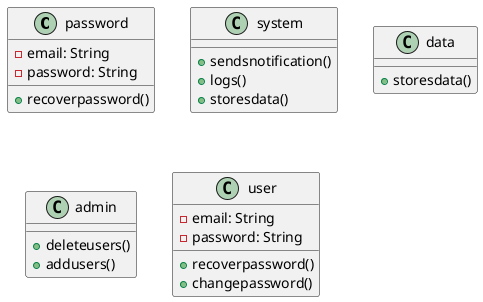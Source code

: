 @startuml

'Classes:
'-------------

class password {
  - email: String
  - password: String
  + recoverpassword()
} 

class system {
  + sendsnotification()
  + logs()
  + storesdata()
} 

class data {
  + storesdata()
} 

class admin {
  + deleteusers()
  + addusers()
} 

class user {
  - email: String
  - password: String
  + recoverpassword()
  + changepassword()
} 

'Associations:
'-------------


@enduml 
